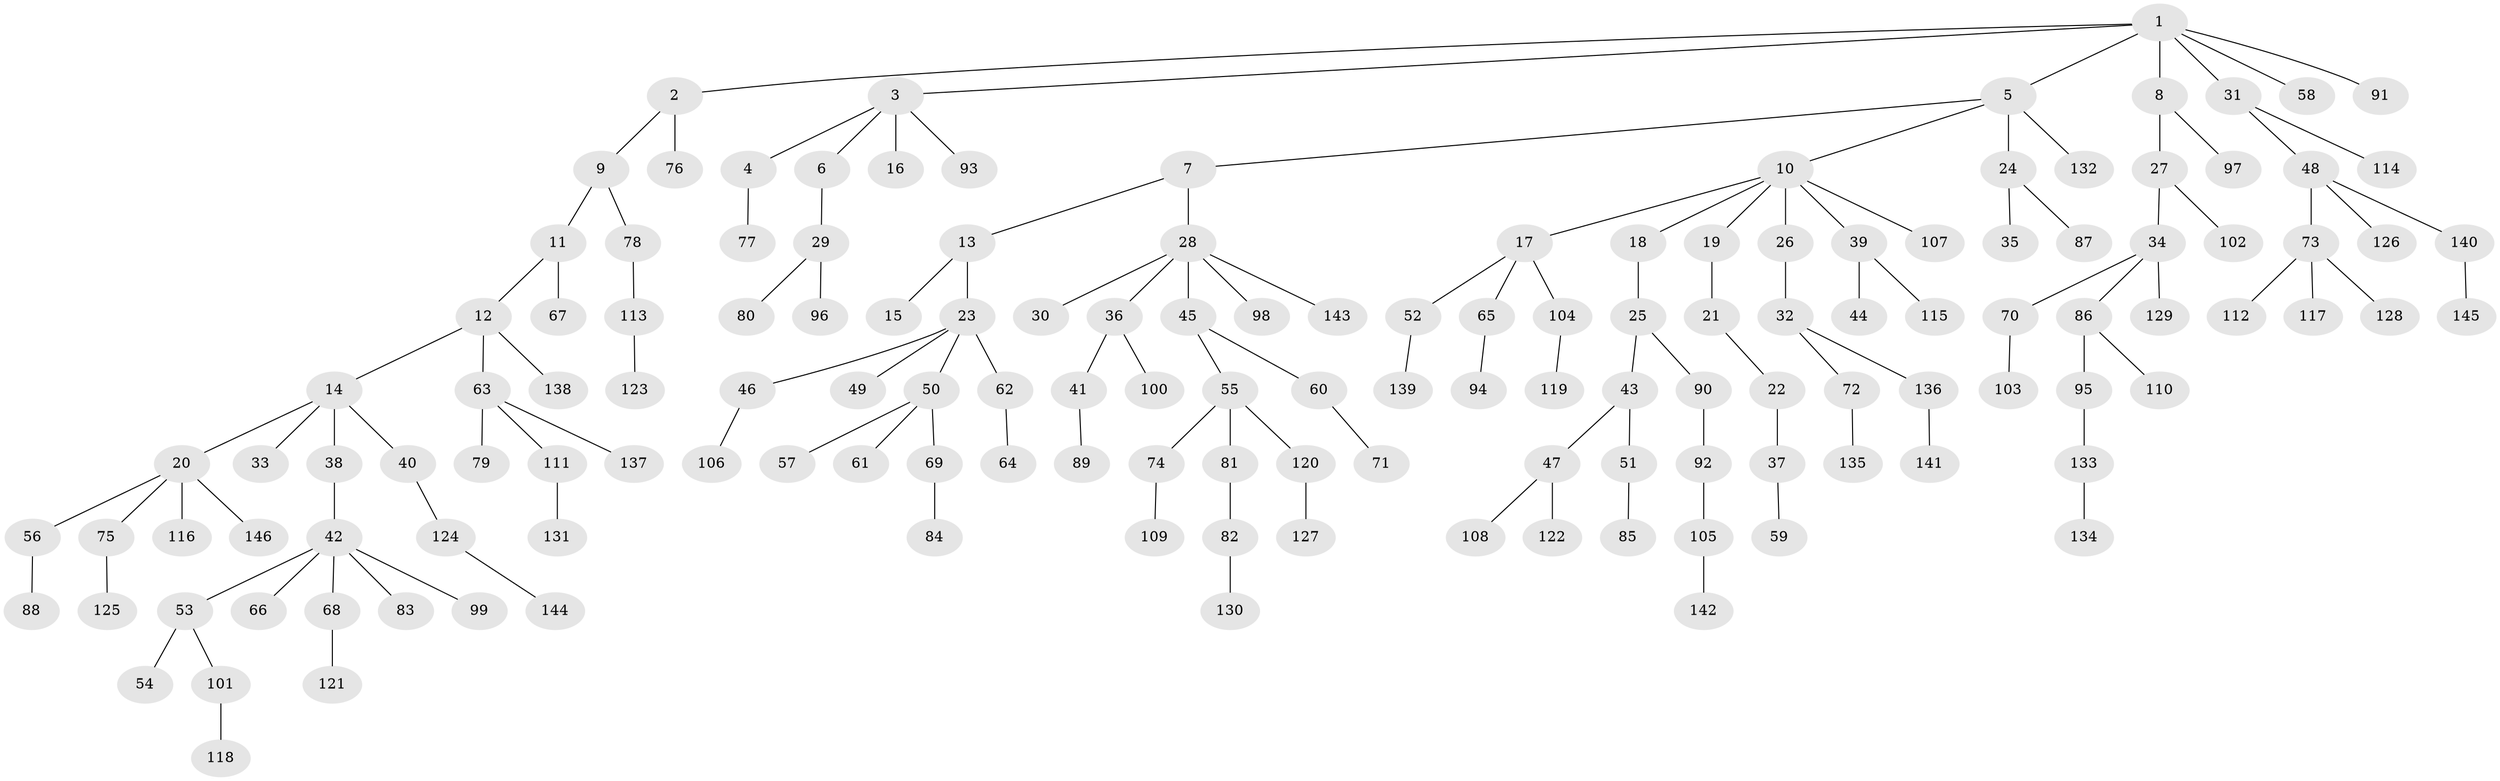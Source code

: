 // Generated by graph-tools (version 1.1) at 2025/11/02/27/25 16:11:25]
// undirected, 146 vertices, 145 edges
graph export_dot {
graph [start="1"]
  node [color=gray90,style=filled];
  1;
  2;
  3;
  4;
  5;
  6;
  7;
  8;
  9;
  10;
  11;
  12;
  13;
  14;
  15;
  16;
  17;
  18;
  19;
  20;
  21;
  22;
  23;
  24;
  25;
  26;
  27;
  28;
  29;
  30;
  31;
  32;
  33;
  34;
  35;
  36;
  37;
  38;
  39;
  40;
  41;
  42;
  43;
  44;
  45;
  46;
  47;
  48;
  49;
  50;
  51;
  52;
  53;
  54;
  55;
  56;
  57;
  58;
  59;
  60;
  61;
  62;
  63;
  64;
  65;
  66;
  67;
  68;
  69;
  70;
  71;
  72;
  73;
  74;
  75;
  76;
  77;
  78;
  79;
  80;
  81;
  82;
  83;
  84;
  85;
  86;
  87;
  88;
  89;
  90;
  91;
  92;
  93;
  94;
  95;
  96;
  97;
  98;
  99;
  100;
  101;
  102;
  103;
  104;
  105;
  106;
  107;
  108;
  109;
  110;
  111;
  112;
  113;
  114;
  115;
  116;
  117;
  118;
  119;
  120;
  121;
  122;
  123;
  124;
  125;
  126;
  127;
  128;
  129;
  130;
  131;
  132;
  133;
  134;
  135;
  136;
  137;
  138;
  139;
  140;
  141;
  142;
  143;
  144;
  145;
  146;
  1 -- 2;
  1 -- 3;
  1 -- 5;
  1 -- 8;
  1 -- 31;
  1 -- 58;
  1 -- 91;
  2 -- 9;
  2 -- 76;
  3 -- 4;
  3 -- 6;
  3 -- 16;
  3 -- 93;
  4 -- 77;
  5 -- 7;
  5 -- 10;
  5 -- 24;
  5 -- 132;
  6 -- 29;
  7 -- 13;
  7 -- 28;
  8 -- 27;
  8 -- 97;
  9 -- 11;
  9 -- 78;
  10 -- 17;
  10 -- 18;
  10 -- 19;
  10 -- 26;
  10 -- 39;
  10 -- 107;
  11 -- 12;
  11 -- 67;
  12 -- 14;
  12 -- 63;
  12 -- 138;
  13 -- 15;
  13 -- 23;
  14 -- 20;
  14 -- 33;
  14 -- 38;
  14 -- 40;
  17 -- 52;
  17 -- 65;
  17 -- 104;
  18 -- 25;
  19 -- 21;
  20 -- 56;
  20 -- 75;
  20 -- 116;
  20 -- 146;
  21 -- 22;
  22 -- 37;
  23 -- 46;
  23 -- 49;
  23 -- 50;
  23 -- 62;
  24 -- 35;
  24 -- 87;
  25 -- 43;
  25 -- 90;
  26 -- 32;
  27 -- 34;
  27 -- 102;
  28 -- 30;
  28 -- 36;
  28 -- 45;
  28 -- 98;
  28 -- 143;
  29 -- 80;
  29 -- 96;
  31 -- 48;
  31 -- 114;
  32 -- 72;
  32 -- 136;
  34 -- 70;
  34 -- 86;
  34 -- 129;
  36 -- 41;
  36 -- 100;
  37 -- 59;
  38 -- 42;
  39 -- 44;
  39 -- 115;
  40 -- 124;
  41 -- 89;
  42 -- 53;
  42 -- 66;
  42 -- 68;
  42 -- 83;
  42 -- 99;
  43 -- 47;
  43 -- 51;
  45 -- 55;
  45 -- 60;
  46 -- 106;
  47 -- 108;
  47 -- 122;
  48 -- 73;
  48 -- 126;
  48 -- 140;
  50 -- 57;
  50 -- 61;
  50 -- 69;
  51 -- 85;
  52 -- 139;
  53 -- 54;
  53 -- 101;
  55 -- 74;
  55 -- 81;
  55 -- 120;
  56 -- 88;
  60 -- 71;
  62 -- 64;
  63 -- 79;
  63 -- 111;
  63 -- 137;
  65 -- 94;
  68 -- 121;
  69 -- 84;
  70 -- 103;
  72 -- 135;
  73 -- 112;
  73 -- 117;
  73 -- 128;
  74 -- 109;
  75 -- 125;
  78 -- 113;
  81 -- 82;
  82 -- 130;
  86 -- 95;
  86 -- 110;
  90 -- 92;
  92 -- 105;
  95 -- 133;
  101 -- 118;
  104 -- 119;
  105 -- 142;
  111 -- 131;
  113 -- 123;
  120 -- 127;
  124 -- 144;
  133 -- 134;
  136 -- 141;
  140 -- 145;
}
